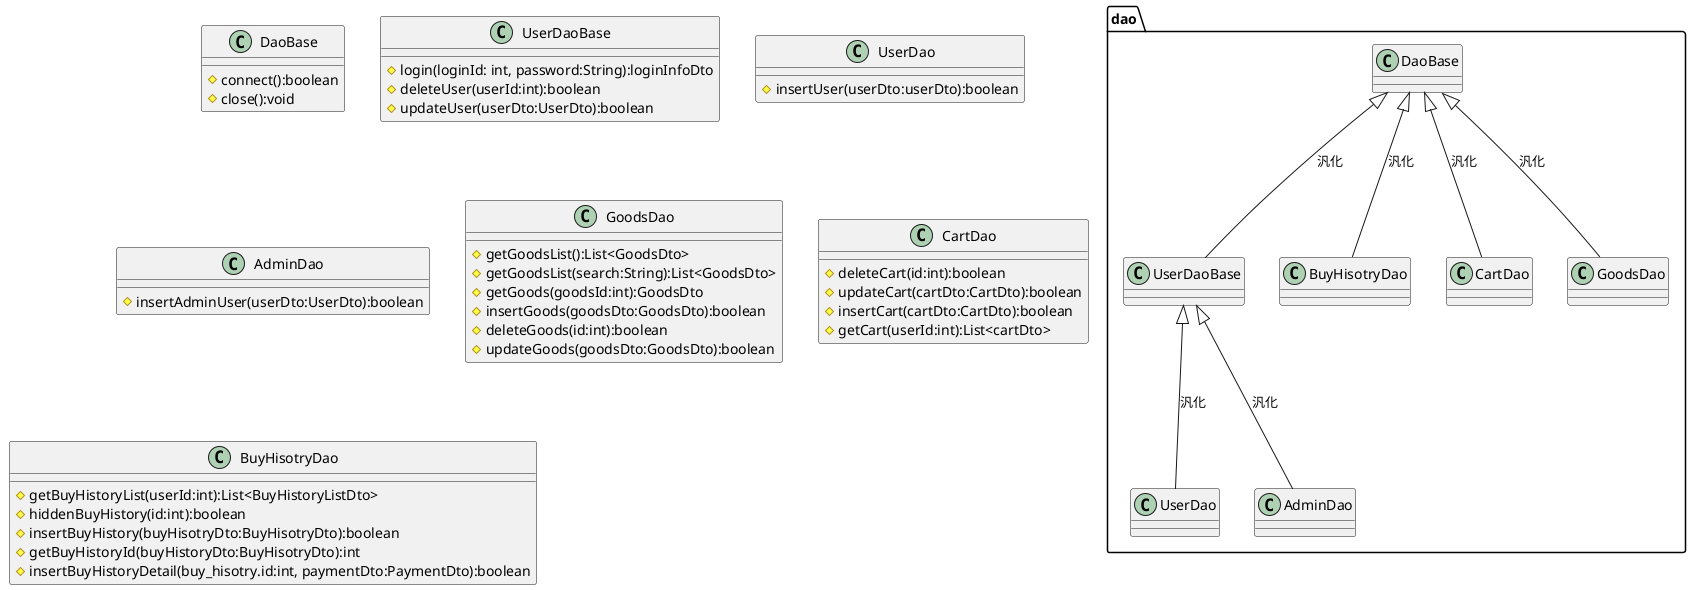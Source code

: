 @startuml{plantuml_class_is_a.png}
package dao{
    class DaoBase
    class UserDaoBase
    class UserDao
    class AdminDao
    class BuyHisotryDao
    class CartDao 
    class GoodsDao
}

DaoBase <|-- UserDaoBase: 汎化
UserDaoBase <|-- UserDao: 汎化
UserDaoBase <|-- AdminDao: 汎化
DaoBase <|-- CartDao:汎化
DaoBase <|-- GoodsDao: 汎化
DaoBase <|-- BuyHisotryDao: 汎化

class DaoBase{
    #connect():boolean
    #close():void
}

class UserDaoBase{
   #login(loginId: int, password:String):loginInfoDto
   #deleteUser(userId:int):boolean
   #updateUser(userDto:UserDto):boolean
}

class UserDao{
    #insertUser(userDto:userDto):boolean
}

class AdminDao{
    #insertAdminUser(userDto:UserDto):boolean
}

class GoodsDao{
    #getGoodsList():List<GoodsDto>
    #getGoodsList(search:String):List<GoodsDto>
    #getGoods(goodsId:int):GoodsDto
    #insertGoods(goodsDto:GoodsDto):boolean
    #deleteGoods(id:int):boolean
    #updateGoods(goodsDto:GoodsDto):boolean
}

class CartDao{
    #deleteCart(id:int):boolean
    #updateCart(cartDto:CartDto):boolean 
    #insertCart(cartDto:CartDto):boolean
    #getCart(userId:int):List<cartDto>
}

class BuyHisotryDao{
    #getBuyHistoryList(userId:int):List<BuyHistoryListDto>
    #hiddenBuyHistory(id:int):boolean
    #insertBuyHistory(buyHisotryDto:BuyHisotryDto):boolean
    #getBuyHistoryId(buyHistoryDto:BuyHisotryDto):int
    #insertBuyHistoryDetail(buy_hisotry.id:int, paymentDto:PaymentDto):boolean
}
@enduml